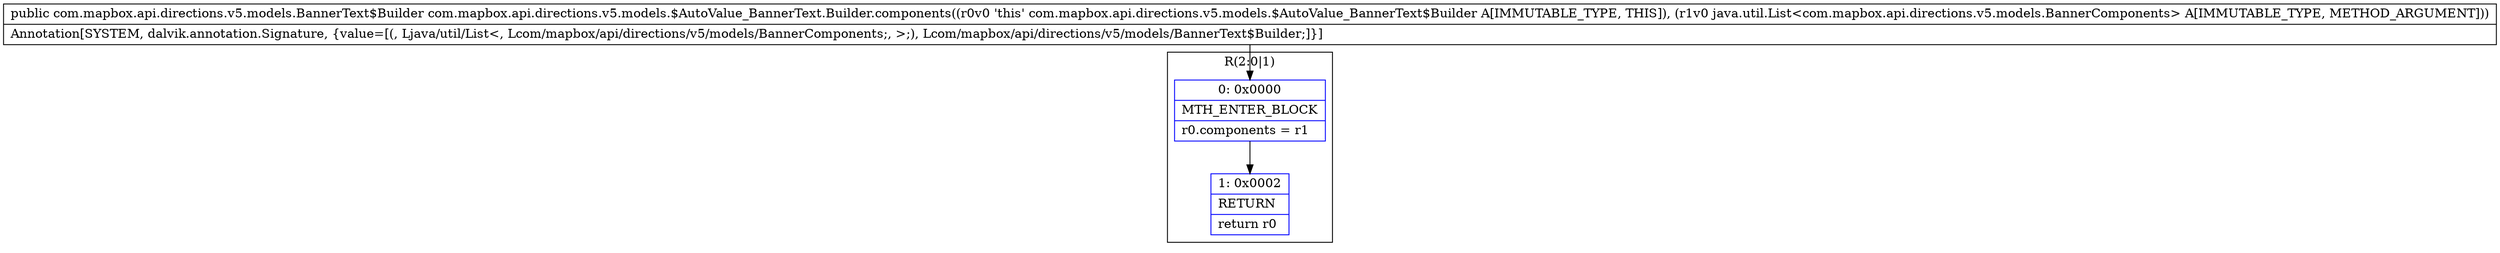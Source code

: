 digraph "CFG forcom.mapbox.api.directions.v5.models.$AutoValue_BannerText.Builder.components(Ljava\/util\/List;)Lcom\/mapbox\/api\/directions\/v5\/models\/BannerText$Builder;" {
subgraph cluster_Region_1648979154 {
label = "R(2:0|1)";
node [shape=record,color=blue];
Node_0 [shape=record,label="{0\:\ 0x0000|MTH_ENTER_BLOCK\l|r0.components = r1\l}"];
Node_1 [shape=record,label="{1\:\ 0x0002|RETURN\l|return r0\l}"];
}
MethodNode[shape=record,label="{public com.mapbox.api.directions.v5.models.BannerText$Builder com.mapbox.api.directions.v5.models.$AutoValue_BannerText.Builder.components((r0v0 'this' com.mapbox.api.directions.v5.models.$AutoValue_BannerText$Builder A[IMMUTABLE_TYPE, THIS]), (r1v0 java.util.List\<com.mapbox.api.directions.v5.models.BannerComponents\> A[IMMUTABLE_TYPE, METHOD_ARGUMENT]))  | Annotation[SYSTEM, dalvik.annotation.Signature, \{value=[(, Ljava\/util\/List\<, Lcom\/mapbox\/api\/directions\/v5\/models\/BannerComponents;, \>;), Lcom\/mapbox\/api\/directions\/v5\/models\/BannerText$Builder;]\}]\l}"];
MethodNode -> Node_0;
Node_0 -> Node_1;
}


